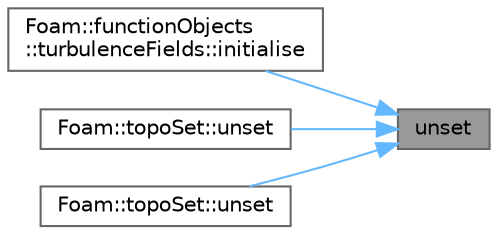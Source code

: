 digraph "unset"
{
 // LATEX_PDF_SIZE
  bgcolor="transparent";
  edge [fontname=Helvetica,fontsize=10,labelfontname=Helvetica,labelfontsize=10];
  node [fontname=Helvetica,fontsize=10,shape=box,height=0.2,width=0.4];
  rankdir="RL";
  Node1 [id="Node000001",label="unset",height=0.2,width=0.4,color="gray40", fillcolor="grey60", style="filled", fontcolor="black",tooltip=" "];
  Node1 -> Node2 [id="edge1_Node000001_Node000002",dir="back",color="steelblue1",style="solid",tooltip=" "];
  Node2 [id="Node000002",label="Foam::functionObjects\l::turbulenceFields::initialise",height=0.2,width=0.4,color="grey40", fillcolor="white", style="filled",URL="$classFoam_1_1functionObjects_1_1turbulenceFields.html#a18abf8b19283101238a77c9e6865b673",tooltip=" "];
  Node1 -> Node3 [id="edge2_Node000001_Node000003",dir="back",color="steelblue1",style="solid",tooltip=" "];
  Node3 [id="Node000003",label="Foam::topoSet::unset",height=0.2,width=0.4,color="grey40", fillcolor="white", style="filled",URL="$classFoam_1_1topoSet.html#a37ec749e27ea5adad68df95d8b0dcd60",tooltip=" "];
  Node1 -> Node4 [id="edge3_Node000001_Node000004",dir="back",color="steelblue1",style="solid",tooltip=" "];
  Node4 [id="Node000004",label="Foam::topoSet::unset",height=0.2,width=0.4,color="grey40", fillcolor="white", style="filled",URL="$classFoam_1_1topoSet.html#a71dc5a38075ba88311a9be25b87c6a84",tooltip=" "];
}
